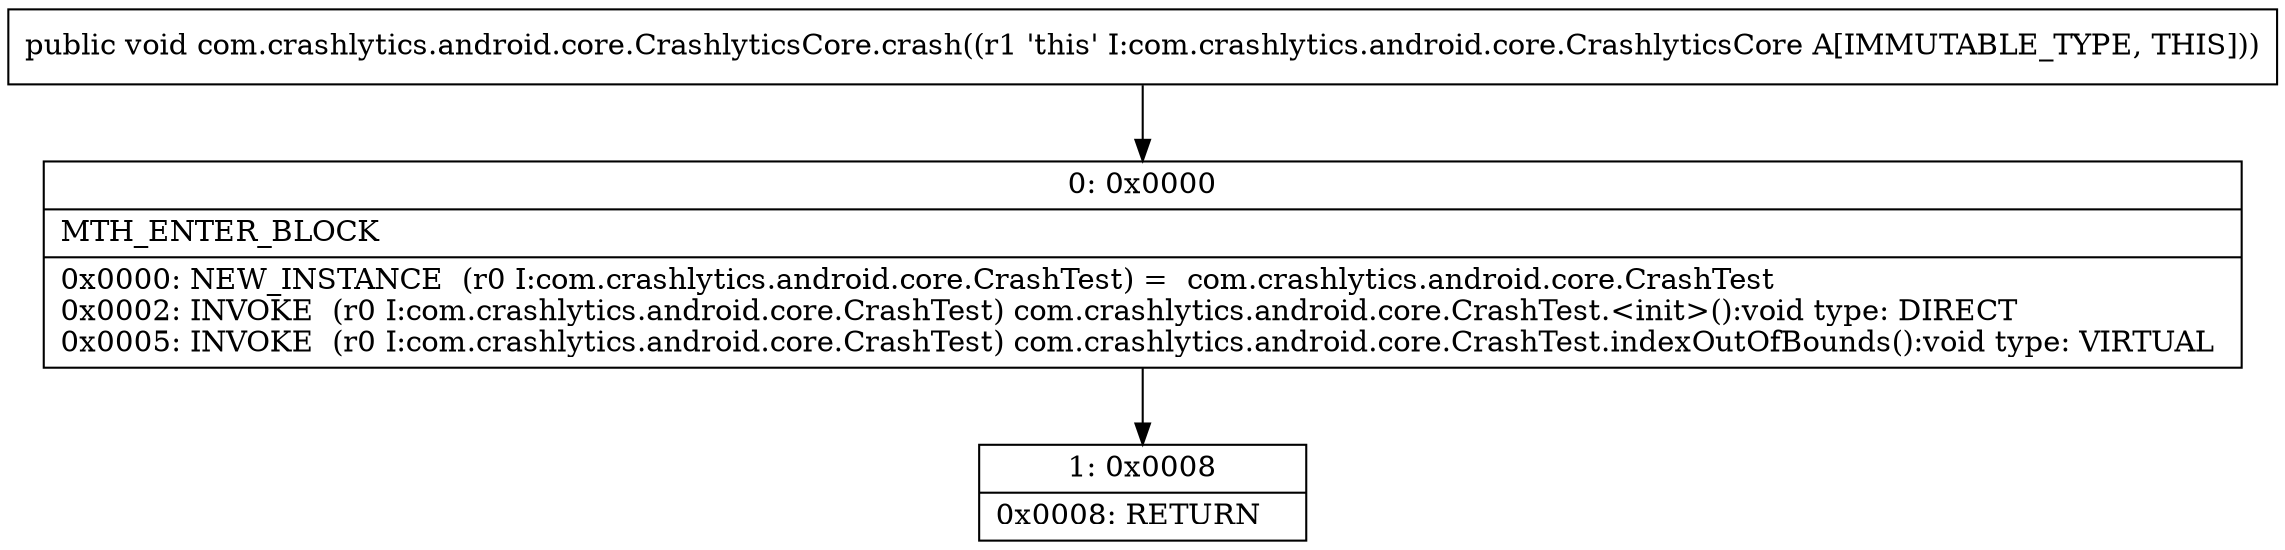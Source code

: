 digraph "CFG forcom.crashlytics.android.core.CrashlyticsCore.crash()V" {
Node_0 [shape=record,label="{0\:\ 0x0000|MTH_ENTER_BLOCK\l|0x0000: NEW_INSTANCE  (r0 I:com.crashlytics.android.core.CrashTest) =  com.crashlytics.android.core.CrashTest \l0x0002: INVOKE  (r0 I:com.crashlytics.android.core.CrashTest) com.crashlytics.android.core.CrashTest.\<init\>():void type: DIRECT \l0x0005: INVOKE  (r0 I:com.crashlytics.android.core.CrashTest) com.crashlytics.android.core.CrashTest.indexOutOfBounds():void type: VIRTUAL \l}"];
Node_1 [shape=record,label="{1\:\ 0x0008|0x0008: RETURN   \l}"];
MethodNode[shape=record,label="{public void com.crashlytics.android.core.CrashlyticsCore.crash((r1 'this' I:com.crashlytics.android.core.CrashlyticsCore A[IMMUTABLE_TYPE, THIS])) }"];
MethodNode -> Node_0;
Node_0 -> Node_1;
}

